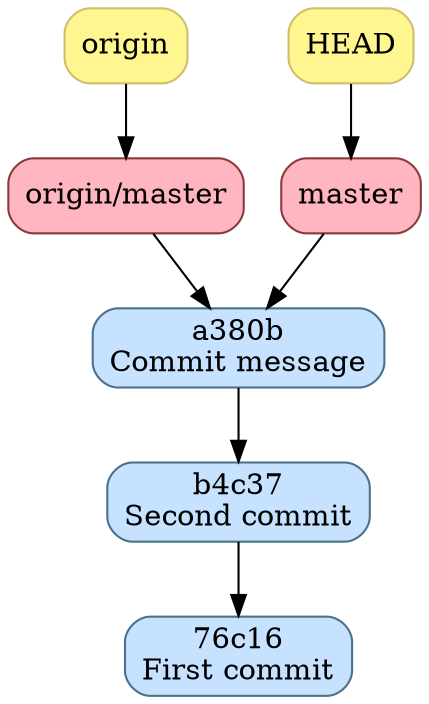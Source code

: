 digraph "git history" {
	"master" [shape="box",style="rounded,filled",color="indianred4", fillcolor="lightpink", label="master"];
	"master" -> "a380b";
	"HEAD" [shape="box",style="rounded,filled",color="lightgoldenrod3", fillcolor="khaki1", label="HEAD"];
	"HEAD" -> "master";

	"origin/master" [shape="box",style="rounded,filled",color="indianred4", fillcolor="lightpink", label="origin/master"];
	"origin/master" -> "a380b";
	"origin" [shape="box",style="rounded,filled",color="lightgoldenrod3", fillcolor="khaki1", label="origin"];
	"origin" -> "origin/master";

	"76c16" [shape="box",style="rounded,filled",color="skyblue4", fillcolor="slategray1", label="76c16\nFirst commit"];
	"b4c37" [shape="box",style="rounded,filled",color="skyblue4", fillcolor="slategray1", label="b4c37\nSecond commit"];
	"b4c37" -> "76c16";
	"a380b" [shape="box",style="rounded,filled",color="skyblue4", fillcolor="slategray1", label="a380b\nCommit message"];
	"a380b" -> "b4c37";
}
